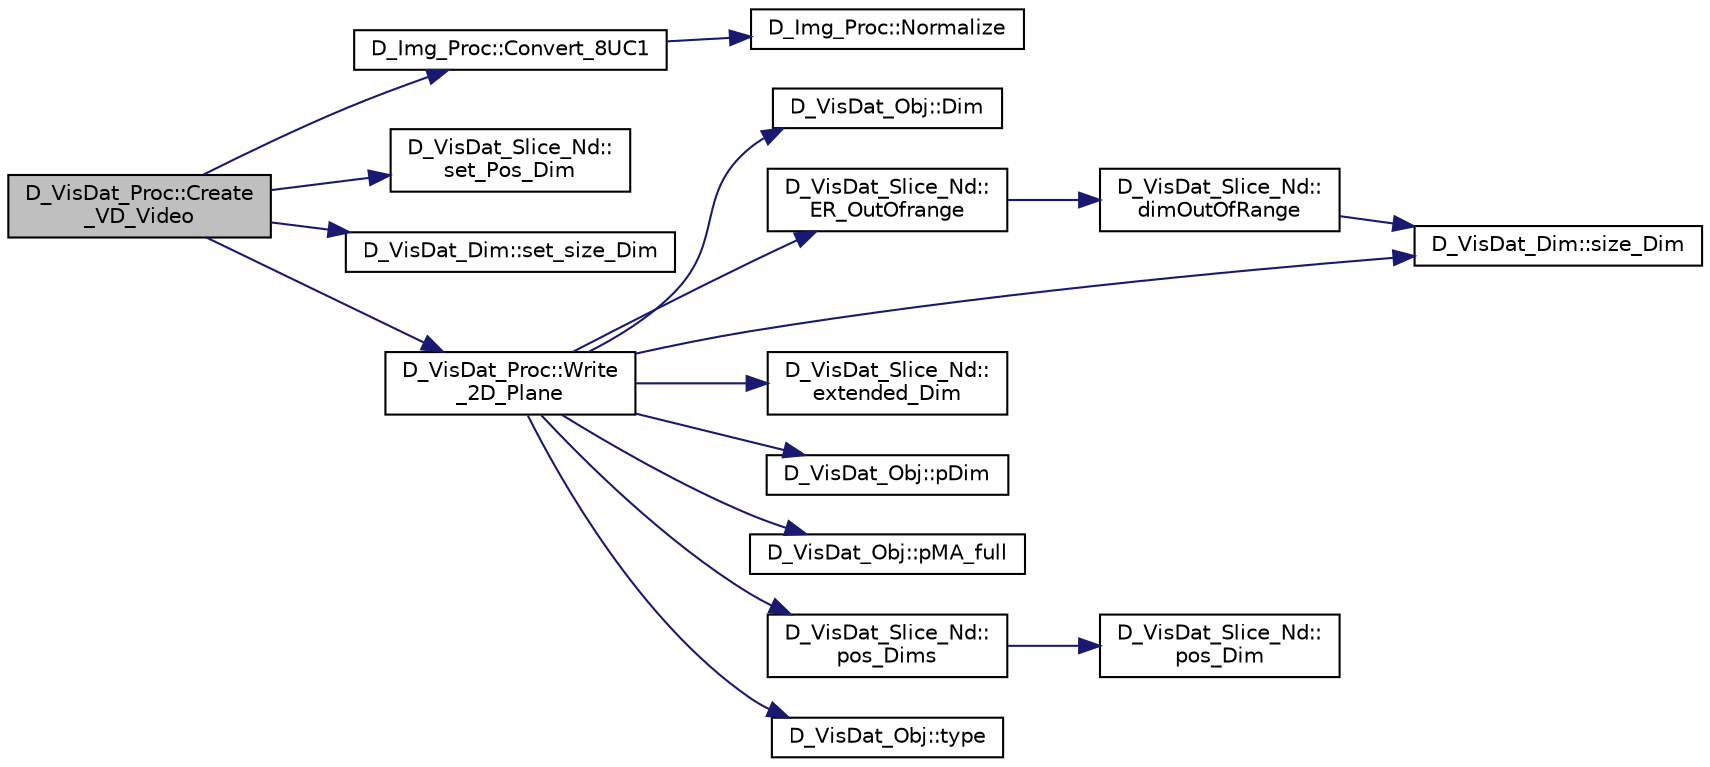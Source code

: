 digraph "D_VisDat_Proc::Create_VD_Video"
{
 // LATEX_PDF_SIZE
  edge [fontname="Helvetica",fontsize="10",labelfontname="Helvetica",labelfontsize="10"];
  node [fontname="Helvetica",fontsize="10",shape=record];
  rankdir="LR";
  Node1 [label="D_VisDat_Proc::Create\l_VD_Video",height=0.2,width=0.4,color="black", fillcolor="grey75", style="filled", fontcolor="black",tooltip=" "];
  Node1 -> Node2 [color="midnightblue",fontsize="10",style="solid",fontname="Helvetica"];
  Node2 [label="D_Img_Proc::Convert_8UC1",height=0.2,width=0.4,color="black", fillcolor="white", style="filled",URL="$class_d___img___proc.html#abbeab509959cb370a02e4f16c0bb6088",tooltip=" "];
  Node2 -> Node3 [color="midnightblue",fontsize="10",style="solid",fontname="Helvetica"];
  Node3 [label="D_Img_Proc::Normalize",height=0.2,width=0.4,color="black", fillcolor="white", style="filled",URL="$class_d___img___proc.html#ad463a30742d0be5144327f1cb4508a57",tooltip=" "];
  Node1 -> Node4 [color="midnightblue",fontsize="10",style="solid",fontname="Helvetica"];
  Node4 [label="D_VisDat_Slice_Nd::\lset_Pos_Dim",height=0.2,width=0.4,color="black", fillcolor="white", style="filled",URL="$class_d___vis_dat___slice___nd.html#a60798ca57e8cd279cfce51d4da5f6da2",tooltip=" "];
  Node1 -> Node5 [color="midnightblue",fontsize="10",style="solid",fontname="Helvetica"];
  Node5 [label="D_VisDat_Dim::set_size_Dim",height=0.2,width=0.4,color="black", fillcolor="white", style="filled",URL="$class_d___vis_dat___dim.html#ae1bac764d701742e01b39fecb9a3050e",tooltip=" "];
  Node1 -> Node6 [color="midnightblue",fontsize="10",style="solid",fontname="Helvetica"];
  Node6 [label="D_VisDat_Proc::Write\l_2D_Plane",height=0.2,width=0.4,color="black", fillcolor="white", style="filled",URL="$class_d___vis_dat___proc.html#aa30c0492e4621d6443f9af2f6f509b04",tooltip=" "];
  Node6 -> Node7 [color="midnightblue",fontsize="10",style="solid",fontname="Helvetica"];
  Node7 [label="D_VisDat_Obj::Dim",height=0.2,width=0.4,color="black", fillcolor="white", style="filled",URL="$class_d___vis_dat___obj.html#a9b255993f402cca1b61ca82beae51b20",tooltip=" "];
  Node6 -> Node8 [color="midnightblue",fontsize="10",style="solid",fontname="Helvetica"];
  Node8 [label="D_VisDat_Slice_Nd::\lER_OutOfrange",height=0.2,width=0.4,color="black", fillcolor="white", style="filled",URL="$class_d___vis_dat___slice___nd.html#ab268d5960098f6da401421aebcbe24fb",tooltip=" "];
  Node8 -> Node9 [color="midnightblue",fontsize="10",style="solid",fontname="Helvetica"];
  Node9 [label="D_VisDat_Slice_Nd::\ldimOutOfRange",height=0.2,width=0.4,color="black", fillcolor="white", style="filled",URL="$class_d___vis_dat___slice___nd.html#a3e6b55cb6229be39d51b3368ae1b8718",tooltip=" "];
  Node9 -> Node10 [color="midnightblue",fontsize="10",style="solid",fontname="Helvetica"];
  Node10 [label="D_VisDat_Dim::size_Dim",height=0.2,width=0.4,color="black", fillcolor="white", style="filled",URL="$class_d___vis_dat___dim.html#af266339e1a363caf7d20a01997ceed9f",tooltip=" "];
  Node6 -> Node11 [color="midnightblue",fontsize="10",style="solid",fontname="Helvetica"];
  Node11 [label="D_VisDat_Slice_Nd::\lextended_Dim",height=0.2,width=0.4,color="black", fillcolor="white", style="filled",URL="$class_d___vis_dat___slice___nd.html#adc076e81373a19c12ce0f39c1fa78d30",tooltip=" "];
  Node6 -> Node12 [color="midnightblue",fontsize="10",style="solid",fontname="Helvetica"];
  Node12 [label="D_VisDat_Obj::pDim",height=0.2,width=0.4,color="black", fillcolor="white", style="filled",URL="$class_d___vis_dat___obj.html#ab4cee8385af854cafa24ee21766d208f",tooltip=" "];
  Node6 -> Node13 [color="midnightblue",fontsize="10",style="solid",fontname="Helvetica"];
  Node13 [label="D_VisDat_Obj::pMA_full",height=0.2,width=0.4,color="black", fillcolor="white", style="filled",URL="$class_d___vis_dat___obj.html#a1b759f59f5c13875d94961642bdd943e",tooltip=" "];
  Node6 -> Node14 [color="midnightblue",fontsize="10",style="solid",fontname="Helvetica"];
  Node14 [label="D_VisDat_Slice_Nd::\lpos_Dims",height=0.2,width=0.4,color="black", fillcolor="white", style="filled",URL="$class_d___vis_dat___slice___nd.html#a5d460094576ead709f8dfbbf9389f374",tooltip=" "];
  Node14 -> Node15 [color="midnightblue",fontsize="10",style="solid",fontname="Helvetica"];
  Node15 [label="D_VisDat_Slice_Nd::\lpos_Dim",height=0.2,width=0.4,color="black", fillcolor="white", style="filled",URL="$class_d___vis_dat___slice___nd.html#aca4f73efb16f359376e32ace938b8a60",tooltip=" "];
  Node6 -> Node10 [color="midnightblue",fontsize="10",style="solid",fontname="Helvetica"];
  Node6 -> Node16 [color="midnightblue",fontsize="10",style="solid",fontname="Helvetica"];
  Node16 [label="D_VisDat_Obj::type",height=0.2,width=0.4,color="black", fillcolor="white", style="filled",URL="$class_d___vis_dat___obj.html#ac5826459ed7f3f1cd6a3a5ff89d4fbc8",tooltip=" "];
}
